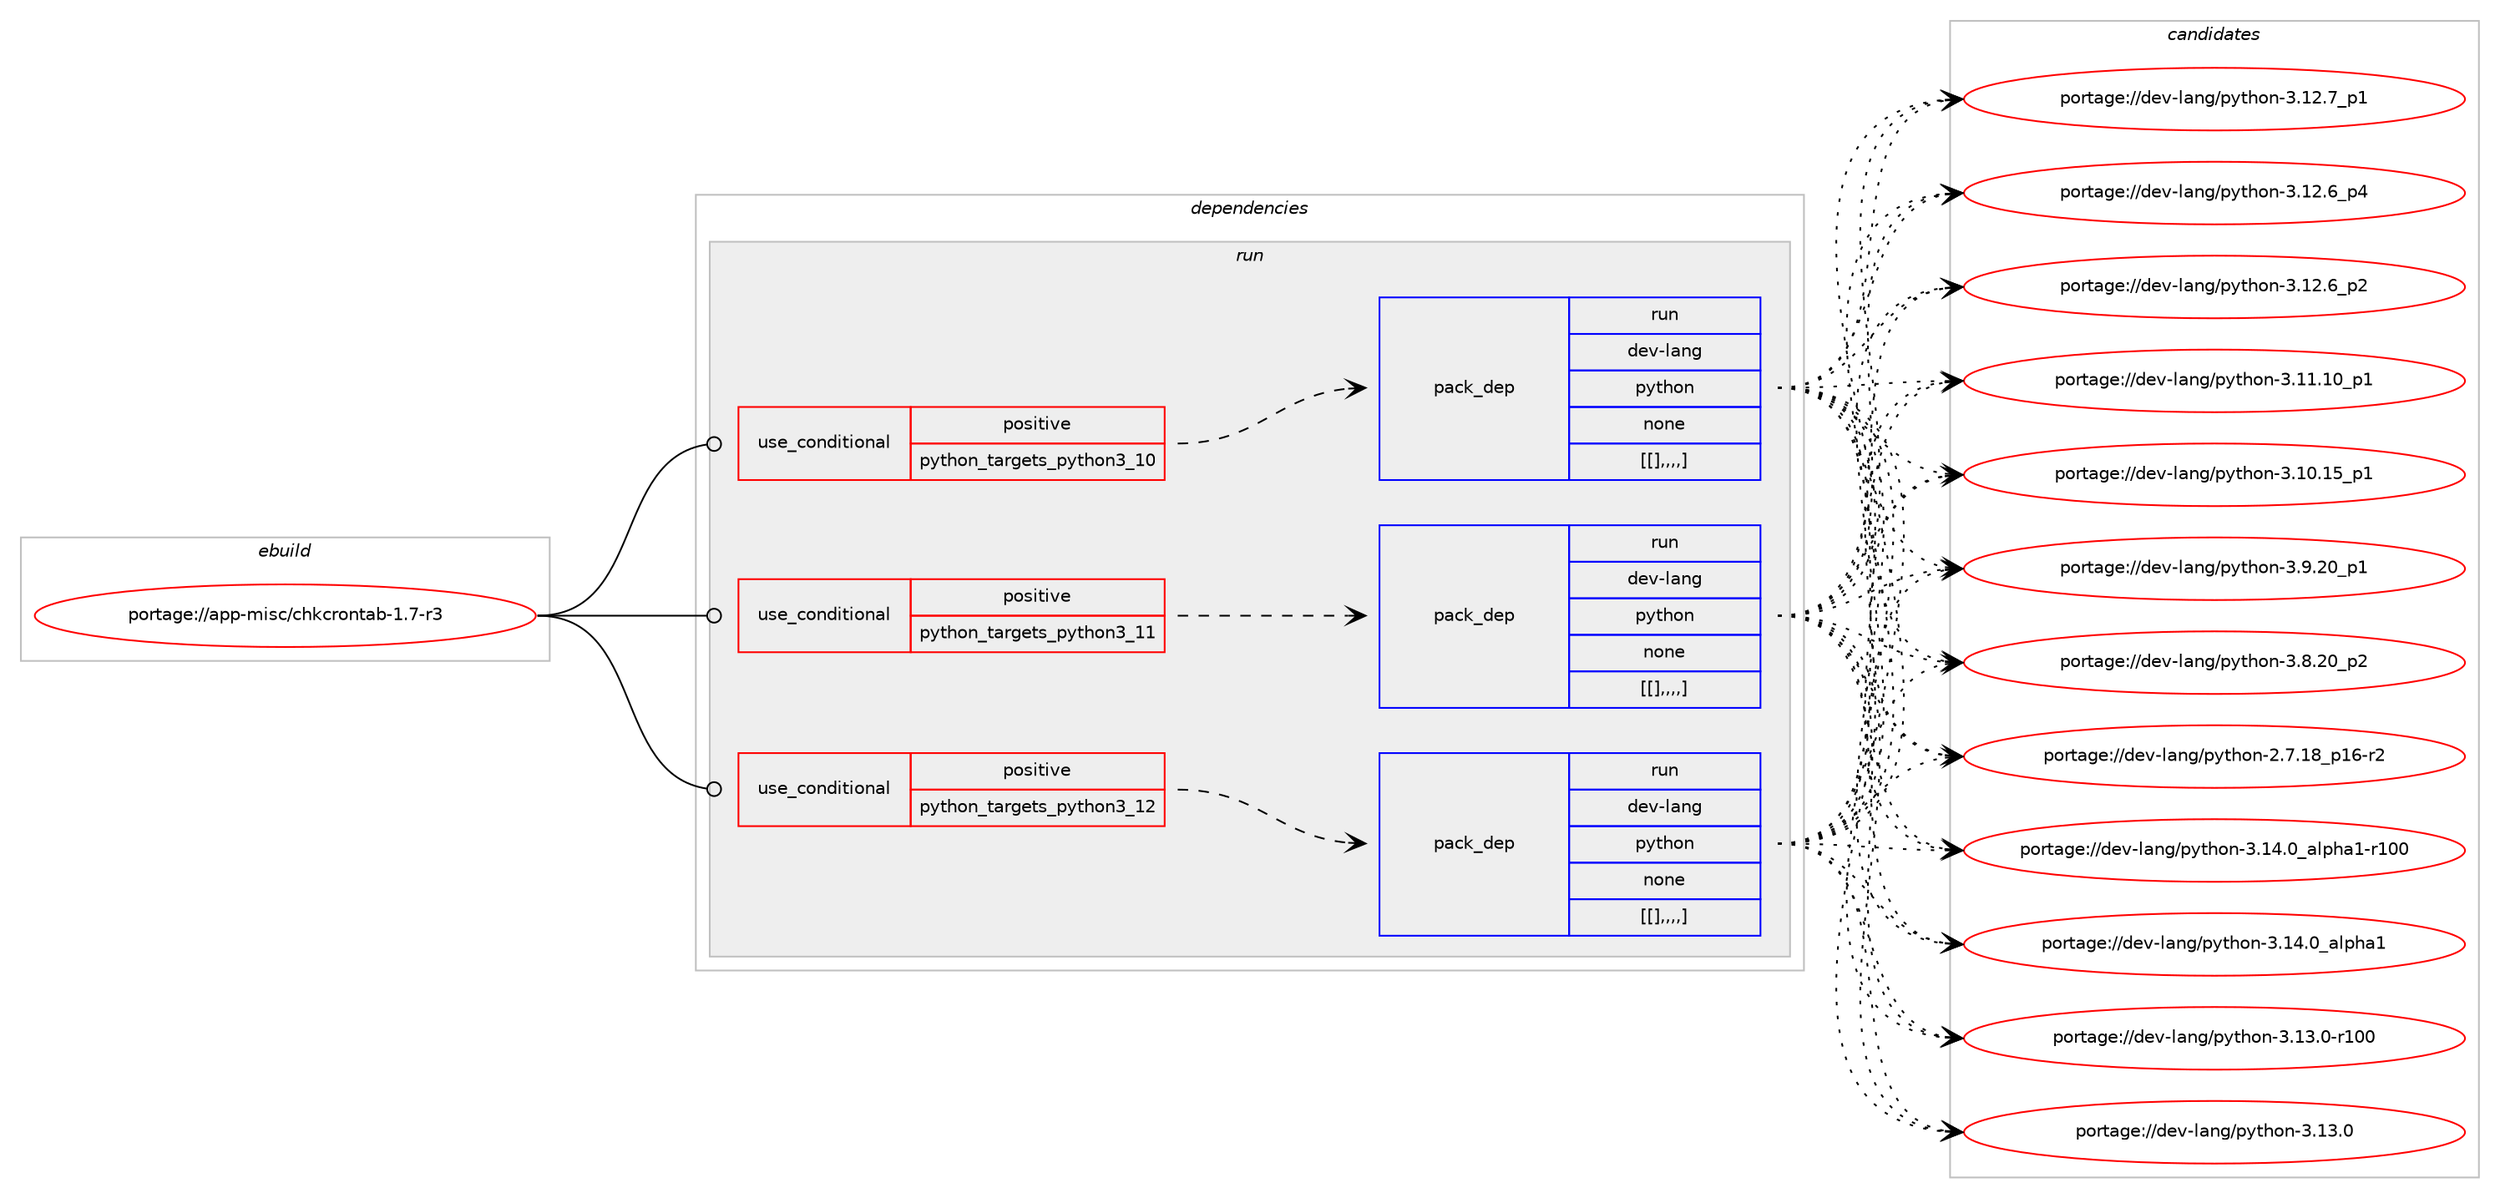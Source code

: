 digraph prolog {

# *************
# Graph options
# *************

newrank=true;
concentrate=true;
compound=true;
graph [rankdir=LR,fontname=Helvetica,fontsize=10,ranksep=1.5];#, ranksep=2.5, nodesep=0.2];
edge  [arrowhead=vee];
node  [fontname=Helvetica,fontsize=10];

# **********
# The ebuild
# **********

subgraph cluster_leftcol {
color=gray;
label=<<i>ebuild</i>>;
id [label="portage://app-misc/chkcrontab-1.7-r3", color=red, width=4, href="../app-misc/chkcrontab-1.7-r3.svg"];
}

# ****************
# The dependencies
# ****************

subgraph cluster_midcol {
color=gray;
label=<<i>dependencies</i>>;
subgraph cluster_compile {
fillcolor="#eeeeee";
style=filled;
label=<<i>compile</i>>;
}
subgraph cluster_compileandrun {
fillcolor="#eeeeee";
style=filled;
label=<<i>compile and run</i>>;
}
subgraph cluster_run {
fillcolor="#eeeeee";
style=filled;
label=<<i>run</i>>;
subgraph cond12884 {
dependency43118 [label=<<TABLE BORDER="0" CELLBORDER="1" CELLSPACING="0" CELLPADDING="4"><TR><TD ROWSPAN="3" CELLPADDING="10">use_conditional</TD></TR><TR><TD>positive</TD></TR><TR><TD>python_targets_python3_10</TD></TR></TABLE>>, shape=none, color=red];
subgraph pack29809 {
dependency43119 [label=<<TABLE BORDER="0" CELLBORDER="1" CELLSPACING="0" CELLPADDING="4" WIDTH="220"><TR><TD ROWSPAN="6" CELLPADDING="30">pack_dep</TD></TR><TR><TD WIDTH="110">run</TD></TR><TR><TD>dev-lang</TD></TR><TR><TD>python</TD></TR><TR><TD>none</TD></TR><TR><TD>[[],,,,]</TD></TR></TABLE>>, shape=none, color=blue];
}
dependency43118:e -> dependency43119:w [weight=20,style="dashed",arrowhead="vee"];
}
id:e -> dependency43118:w [weight=20,style="solid",arrowhead="odot"];
subgraph cond12886 {
dependency43138 [label=<<TABLE BORDER="0" CELLBORDER="1" CELLSPACING="0" CELLPADDING="4"><TR><TD ROWSPAN="3" CELLPADDING="10">use_conditional</TD></TR><TR><TD>positive</TD></TR><TR><TD>python_targets_python3_11</TD></TR></TABLE>>, shape=none, color=red];
subgraph pack29839 {
dependency43154 [label=<<TABLE BORDER="0" CELLBORDER="1" CELLSPACING="0" CELLPADDING="4" WIDTH="220"><TR><TD ROWSPAN="6" CELLPADDING="30">pack_dep</TD></TR><TR><TD WIDTH="110">run</TD></TR><TR><TD>dev-lang</TD></TR><TR><TD>python</TD></TR><TR><TD>none</TD></TR><TR><TD>[[],,,,]</TD></TR></TABLE>>, shape=none, color=blue];
}
dependency43138:e -> dependency43154:w [weight=20,style="dashed",arrowhead="vee"];
}
id:e -> dependency43138:w [weight=20,style="solid",arrowhead="odot"];
subgraph cond12893 {
dependency43187 [label=<<TABLE BORDER="0" CELLBORDER="1" CELLSPACING="0" CELLPADDING="4"><TR><TD ROWSPAN="3" CELLPADDING="10">use_conditional</TD></TR><TR><TD>positive</TD></TR><TR><TD>python_targets_python3_12</TD></TR></TABLE>>, shape=none, color=red];
subgraph pack29860 {
dependency43190 [label=<<TABLE BORDER="0" CELLBORDER="1" CELLSPACING="0" CELLPADDING="4" WIDTH="220"><TR><TD ROWSPAN="6" CELLPADDING="30">pack_dep</TD></TR><TR><TD WIDTH="110">run</TD></TR><TR><TD>dev-lang</TD></TR><TR><TD>python</TD></TR><TR><TD>none</TD></TR><TR><TD>[[],,,,]</TD></TR></TABLE>>, shape=none, color=blue];
}
dependency43187:e -> dependency43190:w [weight=20,style="dashed",arrowhead="vee"];
}
id:e -> dependency43187:w [weight=20,style="solid",arrowhead="odot"];
}
}

# **************
# The candidates
# **************

subgraph cluster_choices {
rank=same;
color=gray;
label=<<i>candidates</i>>;

subgraph choice27917 {
color=black;
nodesep=1;
choice100101118451089711010347112121116104111110455146495246489597108112104974945114494848 [label="portage://dev-lang/python-3.14.0_alpha1-r100", color=red, width=4,href="../dev-lang/python-3.14.0_alpha1-r100.svg"];
choice1001011184510897110103471121211161041111104551464952464895971081121049749 [label="portage://dev-lang/python-3.14.0_alpha1", color=red, width=4,href="../dev-lang/python-3.14.0_alpha1.svg"];
choice1001011184510897110103471121211161041111104551464951464845114494848 [label="portage://dev-lang/python-3.13.0-r100", color=red, width=4,href="../dev-lang/python-3.13.0-r100.svg"];
choice10010111845108971101034711212111610411111045514649514648 [label="portage://dev-lang/python-3.13.0", color=red, width=4,href="../dev-lang/python-3.13.0.svg"];
choice100101118451089711010347112121116104111110455146495046559511249 [label="portage://dev-lang/python-3.12.7_p1", color=red, width=4,href="../dev-lang/python-3.12.7_p1.svg"];
choice100101118451089711010347112121116104111110455146495046549511252 [label="portage://dev-lang/python-3.12.6_p4", color=red, width=4,href="../dev-lang/python-3.12.6_p4.svg"];
choice100101118451089711010347112121116104111110455146495046549511250 [label="portage://dev-lang/python-3.12.6_p2", color=red, width=4,href="../dev-lang/python-3.12.6_p2.svg"];
choice10010111845108971101034711212111610411111045514649494649489511249 [label="portage://dev-lang/python-3.11.10_p1", color=red, width=4,href="../dev-lang/python-3.11.10_p1.svg"];
choice10010111845108971101034711212111610411111045514649484649539511249 [label="portage://dev-lang/python-3.10.15_p1", color=red, width=4,href="../dev-lang/python-3.10.15_p1.svg"];
choice100101118451089711010347112121116104111110455146574650489511249 [label="portage://dev-lang/python-3.9.20_p1", color=red, width=4,href="../dev-lang/python-3.9.20_p1.svg"];
choice100101118451089711010347112121116104111110455146564650489511250 [label="portage://dev-lang/python-3.8.20_p2", color=red, width=4,href="../dev-lang/python-3.8.20_p2.svg"];
choice100101118451089711010347112121116104111110455046554649569511249544511450 [label="portage://dev-lang/python-2.7.18_p16-r2", color=red, width=4,href="../dev-lang/python-2.7.18_p16-r2.svg"];
dependency43119:e -> choice100101118451089711010347112121116104111110455146495246489597108112104974945114494848:w [style=dotted,weight="100"];
dependency43119:e -> choice1001011184510897110103471121211161041111104551464952464895971081121049749:w [style=dotted,weight="100"];
dependency43119:e -> choice1001011184510897110103471121211161041111104551464951464845114494848:w [style=dotted,weight="100"];
dependency43119:e -> choice10010111845108971101034711212111610411111045514649514648:w [style=dotted,weight="100"];
dependency43119:e -> choice100101118451089711010347112121116104111110455146495046559511249:w [style=dotted,weight="100"];
dependency43119:e -> choice100101118451089711010347112121116104111110455146495046549511252:w [style=dotted,weight="100"];
dependency43119:e -> choice100101118451089711010347112121116104111110455146495046549511250:w [style=dotted,weight="100"];
dependency43119:e -> choice10010111845108971101034711212111610411111045514649494649489511249:w [style=dotted,weight="100"];
dependency43119:e -> choice10010111845108971101034711212111610411111045514649484649539511249:w [style=dotted,weight="100"];
dependency43119:e -> choice100101118451089711010347112121116104111110455146574650489511249:w [style=dotted,weight="100"];
dependency43119:e -> choice100101118451089711010347112121116104111110455146564650489511250:w [style=dotted,weight="100"];
dependency43119:e -> choice100101118451089711010347112121116104111110455046554649569511249544511450:w [style=dotted,weight="100"];
}
subgraph choice27952 {
color=black;
nodesep=1;
choice100101118451089711010347112121116104111110455146495246489597108112104974945114494848 [label="portage://dev-lang/python-3.14.0_alpha1-r100", color=red, width=4,href="../dev-lang/python-3.14.0_alpha1-r100.svg"];
choice1001011184510897110103471121211161041111104551464952464895971081121049749 [label="portage://dev-lang/python-3.14.0_alpha1", color=red, width=4,href="../dev-lang/python-3.14.0_alpha1.svg"];
choice1001011184510897110103471121211161041111104551464951464845114494848 [label="portage://dev-lang/python-3.13.0-r100", color=red, width=4,href="../dev-lang/python-3.13.0-r100.svg"];
choice10010111845108971101034711212111610411111045514649514648 [label="portage://dev-lang/python-3.13.0", color=red, width=4,href="../dev-lang/python-3.13.0.svg"];
choice100101118451089711010347112121116104111110455146495046559511249 [label="portage://dev-lang/python-3.12.7_p1", color=red, width=4,href="../dev-lang/python-3.12.7_p1.svg"];
choice100101118451089711010347112121116104111110455146495046549511252 [label="portage://dev-lang/python-3.12.6_p4", color=red, width=4,href="../dev-lang/python-3.12.6_p4.svg"];
choice100101118451089711010347112121116104111110455146495046549511250 [label="portage://dev-lang/python-3.12.6_p2", color=red, width=4,href="../dev-lang/python-3.12.6_p2.svg"];
choice10010111845108971101034711212111610411111045514649494649489511249 [label="portage://dev-lang/python-3.11.10_p1", color=red, width=4,href="../dev-lang/python-3.11.10_p1.svg"];
choice10010111845108971101034711212111610411111045514649484649539511249 [label="portage://dev-lang/python-3.10.15_p1", color=red, width=4,href="../dev-lang/python-3.10.15_p1.svg"];
choice100101118451089711010347112121116104111110455146574650489511249 [label="portage://dev-lang/python-3.9.20_p1", color=red, width=4,href="../dev-lang/python-3.9.20_p1.svg"];
choice100101118451089711010347112121116104111110455146564650489511250 [label="portage://dev-lang/python-3.8.20_p2", color=red, width=4,href="../dev-lang/python-3.8.20_p2.svg"];
choice100101118451089711010347112121116104111110455046554649569511249544511450 [label="portage://dev-lang/python-2.7.18_p16-r2", color=red, width=4,href="../dev-lang/python-2.7.18_p16-r2.svg"];
dependency43154:e -> choice100101118451089711010347112121116104111110455146495246489597108112104974945114494848:w [style=dotted,weight="100"];
dependency43154:e -> choice1001011184510897110103471121211161041111104551464952464895971081121049749:w [style=dotted,weight="100"];
dependency43154:e -> choice1001011184510897110103471121211161041111104551464951464845114494848:w [style=dotted,weight="100"];
dependency43154:e -> choice10010111845108971101034711212111610411111045514649514648:w [style=dotted,weight="100"];
dependency43154:e -> choice100101118451089711010347112121116104111110455146495046559511249:w [style=dotted,weight="100"];
dependency43154:e -> choice100101118451089711010347112121116104111110455146495046549511252:w [style=dotted,weight="100"];
dependency43154:e -> choice100101118451089711010347112121116104111110455146495046549511250:w [style=dotted,weight="100"];
dependency43154:e -> choice10010111845108971101034711212111610411111045514649494649489511249:w [style=dotted,weight="100"];
dependency43154:e -> choice10010111845108971101034711212111610411111045514649484649539511249:w [style=dotted,weight="100"];
dependency43154:e -> choice100101118451089711010347112121116104111110455146574650489511249:w [style=dotted,weight="100"];
dependency43154:e -> choice100101118451089711010347112121116104111110455146564650489511250:w [style=dotted,weight="100"];
dependency43154:e -> choice100101118451089711010347112121116104111110455046554649569511249544511450:w [style=dotted,weight="100"];
}
subgraph choice28027 {
color=black;
nodesep=1;
choice100101118451089711010347112121116104111110455146495246489597108112104974945114494848 [label="portage://dev-lang/python-3.14.0_alpha1-r100", color=red, width=4,href="../dev-lang/python-3.14.0_alpha1-r100.svg"];
choice1001011184510897110103471121211161041111104551464952464895971081121049749 [label="portage://dev-lang/python-3.14.0_alpha1", color=red, width=4,href="../dev-lang/python-3.14.0_alpha1.svg"];
choice1001011184510897110103471121211161041111104551464951464845114494848 [label="portage://dev-lang/python-3.13.0-r100", color=red, width=4,href="../dev-lang/python-3.13.0-r100.svg"];
choice10010111845108971101034711212111610411111045514649514648 [label="portage://dev-lang/python-3.13.0", color=red, width=4,href="../dev-lang/python-3.13.0.svg"];
choice100101118451089711010347112121116104111110455146495046559511249 [label="portage://dev-lang/python-3.12.7_p1", color=red, width=4,href="../dev-lang/python-3.12.7_p1.svg"];
choice100101118451089711010347112121116104111110455146495046549511252 [label="portage://dev-lang/python-3.12.6_p4", color=red, width=4,href="../dev-lang/python-3.12.6_p4.svg"];
choice100101118451089711010347112121116104111110455146495046549511250 [label="portage://dev-lang/python-3.12.6_p2", color=red, width=4,href="../dev-lang/python-3.12.6_p2.svg"];
choice10010111845108971101034711212111610411111045514649494649489511249 [label="portage://dev-lang/python-3.11.10_p1", color=red, width=4,href="../dev-lang/python-3.11.10_p1.svg"];
choice10010111845108971101034711212111610411111045514649484649539511249 [label="portage://dev-lang/python-3.10.15_p1", color=red, width=4,href="../dev-lang/python-3.10.15_p1.svg"];
choice100101118451089711010347112121116104111110455146574650489511249 [label="portage://dev-lang/python-3.9.20_p1", color=red, width=4,href="../dev-lang/python-3.9.20_p1.svg"];
choice100101118451089711010347112121116104111110455146564650489511250 [label="portage://dev-lang/python-3.8.20_p2", color=red, width=4,href="../dev-lang/python-3.8.20_p2.svg"];
choice100101118451089711010347112121116104111110455046554649569511249544511450 [label="portage://dev-lang/python-2.7.18_p16-r2", color=red, width=4,href="../dev-lang/python-2.7.18_p16-r2.svg"];
dependency43190:e -> choice100101118451089711010347112121116104111110455146495246489597108112104974945114494848:w [style=dotted,weight="100"];
dependency43190:e -> choice1001011184510897110103471121211161041111104551464952464895971081121049749:w [style=dotted,weight="100"];
dependency43190:e -> choice1001011184510897110103471121211161041111104551464951464845114494848:w [style=dotted,weight="100"];
dependency43190:e -> choice10010111845108971101034711212111610411111045514649514648:w [style=dotted,weight="100"];
dependency43190:e -> choice100101118451089711010347112121116104111110455146495046559511249:w [style=dotted,weight="100"];
dependency43190:e -> choice100101118451089711010347112121116104111110455146495046549511252:w [style=dotted,weight="100"];
dependency43190:e -> choice100101118451089711010347112121116104111110455146495046549511250:w [style=dotted,weight="100"];
dependency43190:e -> choice10010111845108971101034711212111610411111045514649494649489511249:w [style=dotted,weight="100"];
dependency43190:e -> choice10010111845108971101034711212111610411111045514649484649539511249:w [style=dotted,weight="100"];
dependency43190:e -> choice100101118451089711010347112121116104111110455146574650489511249:w [style=dotted,weight="100"];
dependency43190:e -> choice100101118451089711010347112121116104111110455146564650489511250:w [style=dotted,weight="100"];
dependency43190:e -> choice100101118451089711010347112121116104111110455046554649569511249544511450:w [style=dotted,weight="100"];
}
}

}

